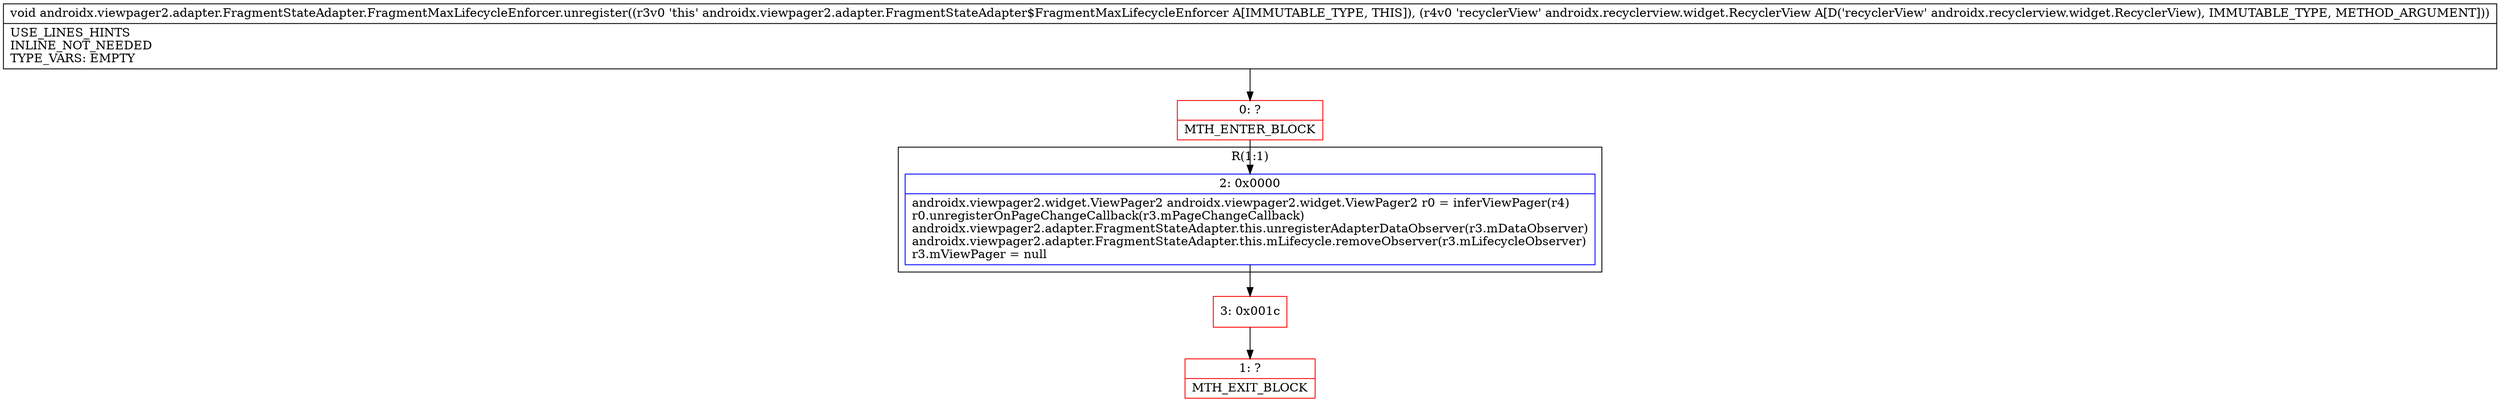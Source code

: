 digraph "CFG forandroidx.viewpager2.adapter.FragmentStateAdapter.FragmentMaxLifecycleEnforcer.unregister(Landroidx\/recyclerview\/widget\/RecyclerView;)V" {
subgraph cluster_Region_172276845 {
label = "R(1:1)";
node [shape=record,color=blue];
Node_2 [shape=record,label="{2\:\ 0x0000|androidx.viewpager2.widget.ViewPager2 androidx.viewpager2.widget.ViewPager2 r0 = inferViewPager(r4)\lr0.unregisterOnPageChangeCallback(r3.mPageChangeCallback)\landroidx.viewpager2.adapter.FragmentStateAdapter.this.unregisterAdapterDataObserver(r3.mDataObserver)\landroidx.viewpager2.adapter.FragmentStateAdapter.this.mLifecycle.removeObserver(r3.mLifecycleObserver)\lr3.mViewPager = null\l}"];
}
Node_0 [shape=record,color=red,label="{0\:\ ?|MTH_ENTER_BLOCK\l}"];
Node_3 [shape=record,color=red,label="{3\:\ 0x001c}"];
Node_1 [shape=record,color=red,label="{1\:\ ?|MTH_EXIT_BLOCK\l}"];
MethodNode[shape=record,label="{void androidx.viewpager2.adapter.FragmentStateAdapter.FragmentMaxLifecycleEnforcer.unregister((r3v0 'this' androidx.viewpager2.adapter.FragmentStateAdapter$FragmentMaxLifecycleEnforcer A[IMMUTABLE_TYPE, THIS]), (r4v0 'recyclerView' androidx.recyclerview.widget.RecyclerView A[D('recyclerView' androidx.recyclerview.widget.RecyclerView), IMMUTABLE_TYPE, METHOD_ARGUMENT]))  | USE_LINES_HINTS\lINLINE_NOT_NEEDED\lTYPE_VARS: EMPTY\l}"];
MethodNode -> Node_0;Node_2 -> Node_3;
Node_0 -> Node_2;
Node_3 -> Node_1;
}


